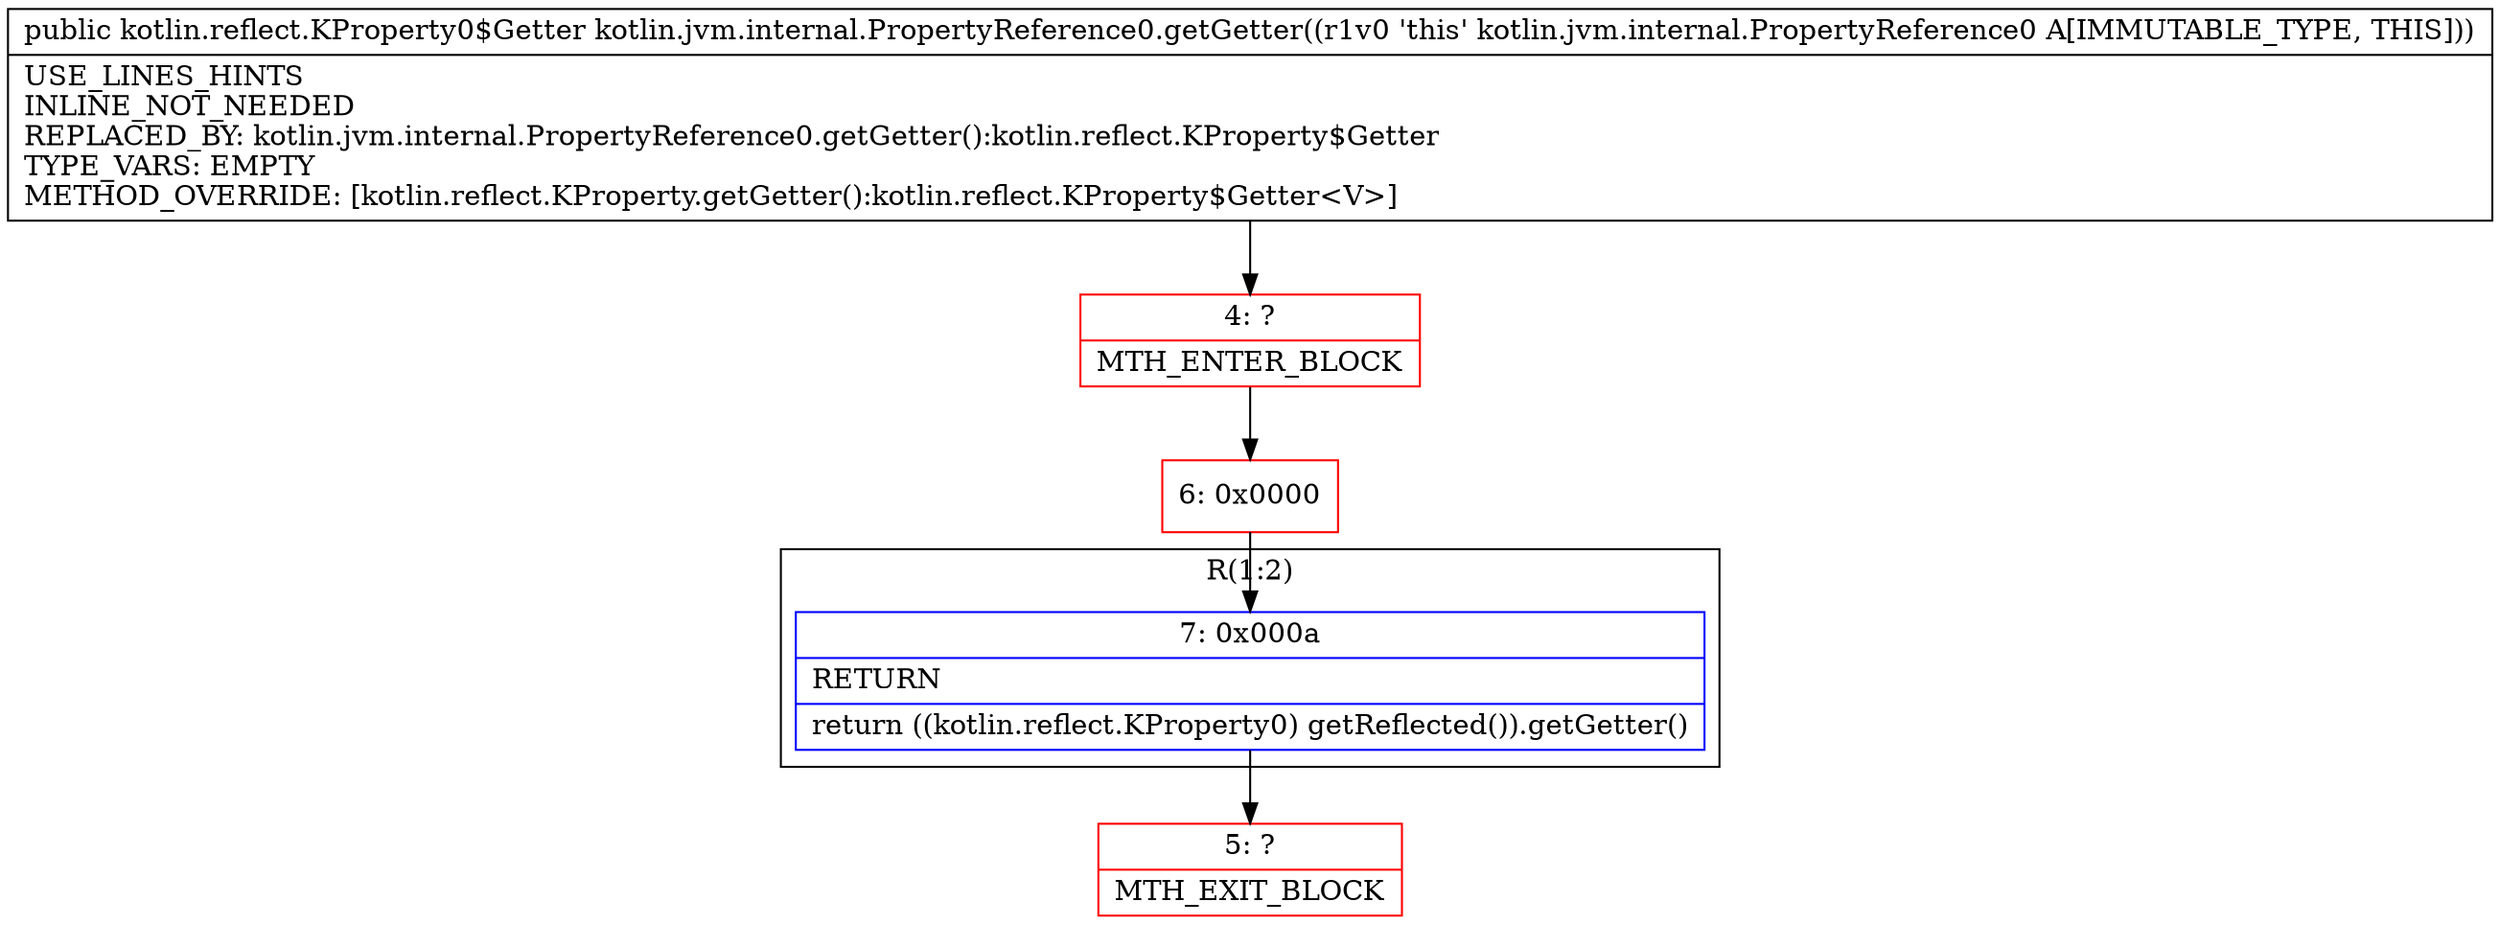 digraph "CFG forkotlin.jvm.internal.PropertyReference0.getGetter()Lkotlin\/reflect\/KProperty0$Getter;" {
subgraph cluster_Region_510936680 {
label = "R(1:2)";
node [shape=record,color=blue];
Node_7 [shape=record,label="{7\:\ 0x000a|RETURN\l|return ((kotlin.reflect.KProperty0) getReflected()).getGetter()\l}"];
}
Node_4 [shape=record,color=red,label="{4\:\ ?|MTH_ENTER_BLOCK\l}"];
Node_6 [shape=record,color=red,label="{6\:\ 0x0000}"];
Node_5 [shape=record,color=red,label="{5\:\ ?|MTH_EXIT_BLOCK\l}"];
MethodNode[shape=record,label="{public kotlin.reflect.KProperty0$Getter kotlin.jvm.internal.PropertyReference0.getGetter((r1v0 'this' kotlin.jvm.internal.PropertyReference0 A[IMMUTABLE_TYPE, THIS]))  | USE_LINES_HINTS\lINLINE_NOT_NEEDED\lREPLACED_BY: kotlin.jvm.internal.PropertyReference0.getGetter():kotlin.reflect.KProperty$Getter\lTYPE_VARS: EMPTY\lMETHOD_OVERRIDE: [kotlin.reflect.KProperty.getGetter():kotlin.reflect.KProperty$Getter\<V\>]\l}"];
MethodNode -> Node_4;Node_7 -> Node_5;
Node_4 -> Node_6;
Node_6 -> Node_7;
}

